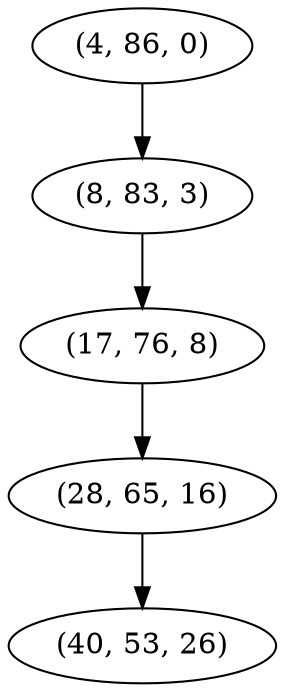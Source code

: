 digraph tree {
    "(4, 86, 0)";
    "(8, 83, 3)";
    "(17, 76, 8)";
    "(28, 65, 16)";
    "(40, 53, 26)";
    "(4, 86, 0)" -> "(8, 83, 3)";
    "(8, 83, 3)" -> "(17, 76, 8)";
    "(17, 76, 8)" -> "(28, 65, 16)";
    "(28, 65, 16)" -> "(40, 53, 26)";
}
